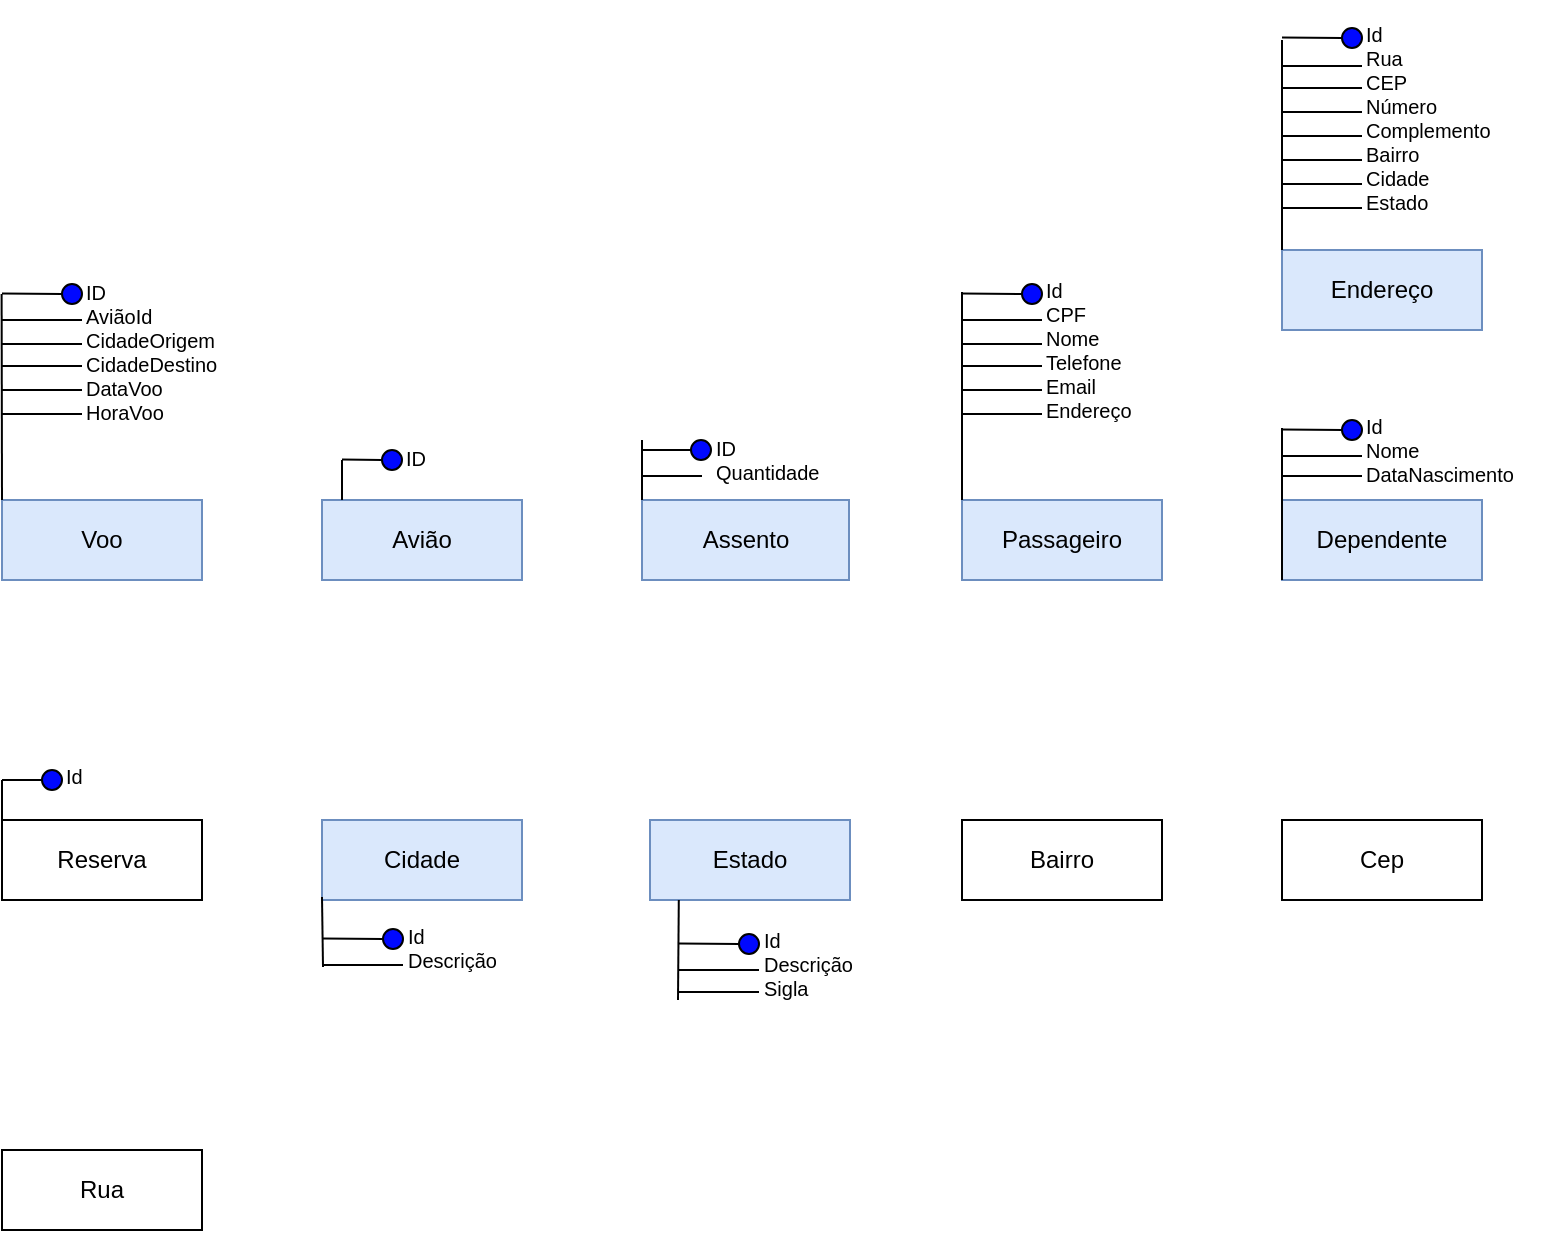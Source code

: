<mxfile version="21.0.6" type="github">
  <diagram name="Página-1" id="pJLwS6r93-qyTwOKSYF7">
    <mxGraphModel dx="545" dy="1492" grid="1" gridSize="10" guides="1" tooltips="1" connect="1" arrows="1" fold="1" page="1" pageScale="1" pageWidth="827" pageHeight="1169" math="0" shadow="0">
      <root>
        <mxCell id="0" />
        <mxCell id="1" parent="0" />
        <mxCell id="-N-F_lVAU-4jPlRG66jh-63" value="&lt;span style=&quot;white-space: pre;&quot;&gt;Id&lt;br/&gt;Descrição&lt;br&gt;Sigla&lt;br&gt;&lt;/span&gt;" style="text;strokeColor=none;fillColor=none;html=1;whiteSpace=wrap;verticalAlign=middle;overflow=hidden;fontSize=10;align=left;horizontal=1;spacingTop=4;" vertex="1" parent="1">
          <mxGeometry x="418.5" y="425" width="90" height="89" as="geometry" />
        </mxCell>
        <mxCell id="-N-F_lVAU-4jPlRG66jh-3" value="ID&lt;br&gt;AviãoId&lt;br&gt;&lt;span style=&quot;white-space: pre;&quot;&gt;CidadeOrigem&lt;br&gt;CidadeDestino&lt;br&gt;DataVoo&lt;br&gt;HoraVoo&lt;br&gt;&lt;/span&gt;" style="text;strokeColor=none;fillColor=none;html=1;whiteSpace=wrap;verticalAlign=middle;overflow=hidden;fontSize=10;align=left;" vertex="1" parent="1">
          <mxGeometry x="80" y="121" width="80" height="89" as="geometry" />
        </mxCell>
        <mxCell id="D5NF-Z73VtHgu1xgqP5V-6" value="Voo" style="whiteSpace=wrap;html=1;align=center;fillColor=#dae8fc;strokeColor=#6c8ebf;" parent="1" vertex="1">
          <mxGeometry x="40" y="240" width="100" height="40" as="geometry" />
        </mxCell>
        <mxCell id="D5NF-Z73VtHgu1xgqP5V-7" value="Assento" style="whiteSpace=wrap;html=1;align=center;fillStyle=solid;fillColor=#dae8fc;strokeColor=#6c8ebf;" parent="1" vertex="1">
          <mxGeometry x="360" y="240" width="103.5" height="40" as="geometry" />
        </mxCell>
        <mxCell id="D5NF-Z73VtHgu1xgqP5V-8" value="Avião" style="whiteSpace=wrap;html=1;align=center;fillColor=#dae8fc;strokeColor=#6c8ebf;" parent="1" vertex="1">
          <mxGeometry x="200" y="240" width="100" height="40" as="geometry" />
        </mxCell>
        <mxCell id="D5NF-Z73VtHgu1xgqP5V-9" value="Passageiro" style="whiteSpace=wrap;html=1;align=center;fillColor=#dae8fc;strokeColor=#6c8ebf;" parent="1" vertex="1">
          <mxGeometry x="520" y="240" width="100" height="40" as="geometry" />
        </mxCell>
        <mxCell id="D5NF-Z73VtHgu1xgqP5V-10" value="Dependente" style="whiteSpace=wrap;html=1;align=center;fillColor=#dae8fc;strokeColor=#6c8ebf;" parent="1" vertex="1">
          <mxGeometry x="680" y="240" width="100" height="40" as="geometry" />
        </mxCell>
        <mxCell id="D5NF-Z73VtHgu1xgqP5V-11" value="Reserva" style="whiteSpace=wrap;html=1;align=center;" parent="1" vertex="1">
          <mxGeometry x="40" y="400" width="100" height="40" as="geometry" />
        </mxCell>
        <mxCell id="D5NF-Z73VtHgu1xgqP5V-12" value="Cidade" style="whiteSpace=wrap;html=1;align=center;fillColor=#dae8fc;strokeColor=#6c8ebf;" parent="1" vertex="1">
          <mxGeometry x="200" y="400" width="100" height="40" as="geometry" />
        </mxCell>
        <mxCell id="D5NF-Z73VtHgu1xgqP5V-13" value="Estado" style="whiteSpace=wrap;html=1;align=center;fillColor=#dae8fc;strokeColor=#6c8ebf;" parent="1" vertex="1">
          <mxGeometry x="364" y="400" width="100" height="40" as="geometry" />
        </mxCell>
        <mxCell id="D5NF-Z73VtHgu1xgqP5V-14" value="Bairro" style="whiteSpace=wrap;html=1;align=center;" parent="1" vertex="1">
          <mxGeometry x="520" y="400" width="100" height="40" as="geometry" />
        </mxCell>
        <mxCell id="D5NF-Z73VtHgu1xgqP5V-15" value="Cep" style="whiteSpace=wrap;html=1;align=center;" parent="1" vertex="1">
          <mxGeometry x="680" y="400" width="100" height="40" as="geometry" />
        </mxCell>
        <mxCell id="D5NF-Z73VtHgu1xgqP5V-16" value="Rua" style="whiteSpace=wrap;html=1;align=center;" parent="1" vertex="1">
          <mxGeometry x="40" y="565" width="100" height="40" as="geometry" />
        </mxCell>
        <mxCell id="D5NF-Z73VtHgu1xgqP5V-18" value="" style="endArrow=none;html=1;rounded=0;exitX=0;exitY=0;exitDx=0;exitDy=0;" parent="1" edge="1" source="D5NF-Z73VtHgu1xgqP5V-6">
          <mxGeometry width="50" height="50" relative="1" as="geometry">
            <mxPoint x="39.81" y="237" as="sourcePoint" />
            <mxPoint x="39.81" y="137" as="targetPoint" />
          </mxGeometry>
        </mxCell>
        <mxCell id="-N-F_lVAU-4jPlRG66jh-5" value="" style="endArrow=none;html=1;rounded=0;startArrow=none;" edge="1" parent="1" source="-N-F_lVAU-4jPlRG66jh-4">
          <mxGeometry width="50" height="50" relative="1" as="geometry">
            <mxPoint x="40" y="136.8" as="sourcePoint" />
            <mxPoint x="80" y="136.8" as="targetPoint" />
          </mxGeometry>
        </mxCell>
        <mxCell id="-N-F_lVAU-4jPlRG66jh-8" value="" style="endArrow=none;html=1;rounded=0;" edge="1" parent="1">
          <mxGeometry width="50" height="50" relative="1" as="geometry">
            <mxPoint x="40" y="150" as="sourcePoint" />
            <mxPoint x="80" y="150" as="targetPoint" />
          </mxGeometry>
        </mxCell>
        <mxCell id="-N-F_lVAU-4jPlRG66jh-9" value="" style="endArrow=none;html=1;rounded=0;" edge="1" parent="1">
          <mxGeometry width="50" height="50" relative="1" as="geometry">
            <mxPoint x="40" y="162" as="sourcePoint" />
            <mxPoint x="80" y="162" as="targetPoint" />
          </mxGeometry>
        </mxCell>
        <mxCell id="-N-F_lVAU-4jPlRG66jh-10" value="" style="endArrow=none;html=1;rounded=0;" edge="1" parent="1">
          <mxGeometry width="50" height="50" relative="1" as="geometry">
            <mxPoint x="40" y="185" as="sourcePoint" />
            <mxPoint x="80" y="185" as="targetPoint" />
          </mxGeometry>
        </mxCell>
        <mxCell id="-N-F_lVAU-4jPlRG66jh-11" value="" style="endArrow=none;html=1;rounded=0;" edge="1" parent="1">
          <mxGeometry width="50" height="50" relative="1" as="geometry">
            <mxPoint x="40" y="173" as="sourcePoint" />
            <mxPoint x="80" y="173" as="targetPoint" />
          </mxGeometry>
        </mxCell>
        <mxCell id="-N-F_lVAU-4jPlRG66jh-12" value="" style="endArrow=none;html=1;rounded=0;" edge="1" parent="1">
          <mxGeometry width="50" height="50" relative="1" as="geometry">
            <mxPoint x="40" y="197" as="sourcePoint" />
            <mxPoint x="80" y="197" as="targetPoint" />
          </mxGeometry>
        </mxCell>
        <mxCell id="-N-F_lVAU-4jPlRG66jh-14" value="" style="endArrow=none;html=1;rounded=0;" edge="1" parent="1" target="-N-F_lVAU-4jPlRG66jh-4">
          <mxGeometry width="50" height="50" relative="1" as="geometry">
            <mxPoint x="40" y="136.8" as="sourcePoint" />
            <mxPoint x="80" y="136.8" as="targetPoint" />
          </mxGeometry>
        </mxCell>
        <mxCell id="-N-F_lVAU-4jPlRG66jh-4" value="" style="ellipse;whiteSpace=wrap;html=1;aspect=fixed;fillStyle=solid;fillColor=#0008FF;" vertex="1" parent="1">
          <mxGeometry x="70" y="132" width="10" height="10" as="geometry" />
        </mxCell>
        <mxCell id="-N-F_lVAU-4jPlRG66jh-21" value="" style="endArrow=none;html=1;rounded=0;" edge="1" parent="1">
          <mxGeometry width="50" height="50" relative="1" as="geometry">
            <mxPoint x="210" y="219.8" as="sourcePoint" />
            <mxPoint x="240" y="220" as="targetPoint" />
            <Array as="points">
              <mxPoint x="230" y="220" />
            </Array>
          </mxGeometry>
        </mxCell>
        <mxCell id="-N-F_lVAU-4jPlRG66jh-22" value="" style="ellipse;whiteSpace=wrap;html=1;aspect=fixed;fillStyle=solid;fillColor=#0008FF;" vertex="1" parent="1">
          <mxGeometry x="230" y="215" width="10" height="10" as="geometry" />
        </mxCell>
        <mxCell id="-N-F_lVAU-4jPlRG66jh-23" value="" style="endArrow=none;html=1;rounded=0;" edge="1" parent="1">
          <mxGeometry width="50" height="50" relative="1" as="geometry">
            <mxPoint x="210" y="240" as="sourcePoint" />
            <mxPoint x="210" y="220" as="targetPoint" />
          </mxGeometry>
        </mxCell>
        <mxCell id="-N-F_lVAU-4jPlRG66jh-24" value="ID&lt;span style=&quot;white-space: pre;&quot;&gt;&lt;br&gt;&lt;/span&gt;" style="text;strokeColor=none;fillColor=none;html=1;whiteSpace=wrap;verticalAlign=middle;overflow=hidden;fontSize=10;align=left;" vertex="1" parent="1">
          <mxGeometry x="239.5" y="174.5" width="80" height="89" as="geometry" />
        </mxCell>
        <mxCell id="-N-F_lVAU-4jPlRG66jh-25" value="ID&lt;br&gt;&lt;span style=&quot;white-space: pre;&quot;&gt;Quantidade&lt;br&gt;&lt;/span&gt;" style="text;strokeColor=none;fillColor=none;html=1;whiteSpace=wrap;verticalAlign=middle;overflow=hidden;fontSize=10;align=left;" vertex="1" parent="1">
          <mxGeometry x="394.5" y="175.5" width="80" height="89" as="geometry" />
        </mxCell>
        <mxCell id="-N-F_lVAU-4jPlRG66jh-27" value="" style="endArrow=none;html=1;rounded=0;" edge="1" parent="1">
          <mxGeometry width="50" height="50" relative="1" as="geometry">
            <mxPoint x="360" y="228" as="sourcePoint" />
            <mxPoint x="390" y="228" as="targetPoint" />
          </mxGeometry>
        </mxCell>
        <mxCell id="-N-F_lVAU-4jPlRG66jh-32" value="" style="endArrow=none;html=1;rounded=0;startArrow=none;" edge="1" parent="1" source="-N-F_lVAU-4jPlRG66jh-33">
          <mxGeometry width="50" height="50" relative="1" as="geometry">
            <mxPoint x="360" y="215" as="sourcePoint" />
            <mxPoint x="395" y="215" as="targetPoint" />
          </mxGeometry>
        </mxCell>
        <mxCell id="-N-F_lVAU-4jPlRG66jh-34" value="" style="endArrow=none;html=1;rounded=0;exitX=0;exitY=0;exitDx=0;exitDy=0;" edge="1" parent="1" source="D5NF-Z73VtHgu1xgqP5V-7">
          <mxGeometry width="50" height="50" relative="1" as="geometry">
            <mxPoint x="363.5" y="240" as="sourcePoint" />
            <mxPoint x="360" y="210" as="targetPoint" />
            <Array as="points">
              <mxPoint x="360" y="230" />
            </Array>
          </mxGeometry>
        </mxCell>
        <mxCell id="-N-F_lVAU-4jPlRG66jh-44" value="" style="endArrow=none;html=1;rounded=0;startArrow=none;" edge="1" source="-N-F_lVAU-4jPlRG66jh-50" parent="1">
          <mxGeometry width="50" height="50" relative="1" as="geometry">
            <mxPoint x="520" y="136.8" as="sourcePoint" />
            <mxPoint x="560" y="136.8" as="targetPoint" />
          </mxGeometry>
        </mxCell>
        <mxCell id="-N-F_lVAU-4jPlRG66jh-45" value="" style="endArrow=none;html=1;rounded=0;" edge="1" parent="1">
          <mxGeometry width="50" height="50" relative="1" as="geometry">
            <mxPoint x="520" y="150" as="sourcePoint" />
            <mxPoint x="560" y="150" as="targetPoint" />
          </mxGeometry>
        </mxCell>
        <mxCell id="-N-F_lVAU-4jPlRG66jh-46" value="" style="endArrow=none;html=1;rounded=0;" edge="1" parent="1">
          <mxGeometry width="50" height="50" relative="1" as="geometry">
            <mxPoint x="520" y="162" as="sourcePoint" />
            <mxPoint x="560" y="162" as="targetPoint" />
          </mxGeometry>
        </mxCell>
        <mxCell id="-N-F_lVAU-4jPlRG66jh-47" value="" style="endArrow=none;html=1;rounded=0;" edge="1" parent="1">
          <mxGeometry width="50" height="50" relative="1" as="geometry">
            <mxPoint x="520" y="185" as="sourcePoint" />
            <mxPoint x="560" y="185" as="targetPoint" />
          </mxGeometry>
        </mxCell>
        <mxCell id="-N-F_lVAU-4jPlRG66jh-48" value="" style="endArrow=none;html=1;rounded=0;" edge="1" parent="1">
          <mxGeometry width="50" height="50" relative="1" as="geometry">
            <mxPoint x="520" y="173" as="sourcePoint" />
            <mxPoint x="560" y="173" as="targetPoint" />
          </mxGeometry>
        </mxCell>
        <mxCell id="-N-F_lVAU-4jPlRG66jh-49" value="" style="endArrow=none;html=1;rounded=0;" edge="1" target="-N-F_lVAU-4jPlRG66jh-50" parent="1">
          <mxGeometry width="50" height="50" relative="1" as="geometry">
            <mxPoint x="520" y="136.8" as="sourcePoint" />
            <mxPoint x="560" y="136.8" as="targetPoint" />
          </mxGeometry>
        </mxCell>
        <mxCell id="-N-F_lVAU-4jPlRG66jh-50" value="" style="ellipse;whiteSpace=wrap;html=1;aspect=fixed;fillStyle=solid;fillColor=#0008FF;" vertex="1" parent="1">
          <mxGeometry x="550" y="132" width="10" height="10" as="geometry" />
        </mxCell>
        <mxCell id="-N-F_lVAU-4jPlRG66jh-52" value="" style="endArrow=none;html=1;rounded=0;" edge="1" parent="1">
          <mxGeometry width="50" height="50" relative="1" as="geometry">
            <mxPoint x="520" y="240" as="sourcePoint" />
            <mxPoint x="520" y="136" as="targetPoint" />
          </mxGeometry>
        </mxCell>
        <mxCell id="-N-F_lVAU-4jPlRG66jh-54" value="&lt;span style=&quot;white-space: pre;&quot;&gt;Id&lt;br/&gt;CPF&lt;/span&gt;&lt;br&gt;&lt;span style=&quot;white-space: pre;&quot;&gt;Nome&lt;/span&gt;&lt;br&gt;&lt;span style=&quot;white-space: pre;&quot;&gt;Telefone&lt;/span&gt;&lt;br&gt;&lt;span style=&quot;white-space: pre;&quot;&gt;Email&lt;/span&gt;&lt;br&gt;&lt;span style=&quot;white-space: pre;&quot;&gt;Endereço&lt;/span&gt;" style="text;strokeColor=none;fillColor=none;html=1;whiteSpace=wrap;verticalAlign=middle;overflow=hidden;fontSize=10;align=left;" vertex="1" parent="1">
          <mxGeometry x="560" y="120" width="90" height="89" as="geometry" />
        </mxCell>
        <mxCell id="-N-F_lVAU-4jPlRG66jh-55" value="" style="endArrow=none;html=1;rounded=0;startArrow=none;" edge="1" source="-N-F_lVAU-4jPlRG66jh-61" parent="1">
          <mxGeometry width="50" height="50" relative="1" as="geometry">
            <mxPoint x="378.5" y="461.8" as="sourcePoint" />
            <mxPoint x="418.5" y="461.8" as="targetPoint" />
          </mxGeometry>
        </mxCell>
        <mxCell id="-N-F_lVAU-4jPlRG66jh-56" value="" style="endArrow=none;html=1;rounded=0;" edge="1" parent="1">
          <mxGeometry width="50" height="50" relative="1" as="geometry">
            <mxPoint x="378.5" y="475" as="sourcePoint" />
            <mxPoint x="418.5" y="475" as="targetPoint" />
            <Array as="points" />
          </mxGeometry>
        </mxCell>
        <mxCell id="-N-F_lVAU-4jPlRG66jh-60" value="" style="endArrow=none;html=1;rounded=0;" edge="1" target="-N-F_lVAU-4jPlRG66jh-61" parent="1">
          <mxGeometry width="50" height="50" relative="1" as="geometry">
            <mxPoint x="378.5" y="461.8" as="sourcePoint" />
            <mxPoint x="418.5" y="461.8" as="targetPoint" />
          </mxGeometry>
        </mxCell>
        <mxCell id="-N-F_lVAU-4jPlRG66jh-61" value="" style="ellipse;whiteSpace=wrap;html=1;aspect=fixed;fillStyle=solid;fillColor=#0008FF;" vertex="1" parent="1">
          <mxGeometry x="408.5" y="457" width="10" height="10" as="geometry" />
        </mxCell>
        <mxCell id="-N-F_lVAU-4jPlRG66jh-62" value="" style="endArrow=none;html=1;rounded=0;entryX=0.144;entryY=1.025;entryDx=0;entryDy=0;entryPerimeter=0;" edge="1" parent="1">
          <mxGeometry width="50" height="50" relative="1" as="geometry">
            <mxPoint x="378" y="490" as="sourcePoint" />
            <mxPoint x="378.4" y="440" as="targetPoint" />
          </mxGeometry>
        </mxCell>
        <mxCell id="-N-F_lVAU-4jPlRG66jh-66" value="Endereço" style="whiteSpace=wrap;html=1;align=center;fillColor=#dae8fc;strokeColor=#6c8ebf;" vertex="1" parent="1">
          <mxGeometry x="680" y="115" width="100" height="40" as="geometry" />
        </mxCell>
        <mxCell id="-N-F_lVAU-4jPlRG66jh-67" value="" style="endArrow=none;html=1;rounded=0;startArrow=none;" edge="1" source="-N-F_lVAU-4jPlRG66jh-73" parent="1">
          <mxGeometry width="50" height="50" relative="1" as="geometry">
            <mxPoint x="680" y="11.8" as="sourcePoint" />
            <mxPoint x="720" y="11.8" as="targetPoint" />
          </mxGeometry>
        </mxCell>
        <mxCell id="-N-F_lVAU-4jPlRG66jh-68" value="" style="endArrow=none;html=1;rounded=0;" edge="1" parent="1">
          <mxGeometry width="50" height="50" relative="1" as="geometry">
            <mxPoint x="680" y="23" as="sourcePoint" />
            <mxPoint x="720" y="23" as="targetPoint" />
          </mxGeometry>
        </mxCell>
        <mxCell id="-N-F_lVAU-4jPlRG66jh-69" value="" style="endArrow=none;html=1;rounded=0;" edge="1" parent="1">
          <mxGeometry width="50" height="50" relative="1" as="geometry">
            <mxPoint x="680" y="34" as="sourcePoint" />
            <mxPoint x="720" y="34" as="targetPoint" />
          </mxGeometry>
        </mxCell>
        <mxCell id="-N-F_lVAU-4jPlRG66jh-70" value="" style="endArrow=none;html=1;rounded=0;" edge="1" parent="1">
          <mxGeometry width="50" height="50" relative="1" as="geometry">
            <mxPoint x="680" y="58" as="sourcePoint" />
            <mxPoint x="720" y="58" as="targetPoint" />
          </mxGeometry>
        </mxCell>
        <mxCell id="-N-F_lVAU-4jPlRG66jh-71" value="" style="endArrow=none;html=1;rounded=0;" edge="1" parent="1">
          <mxGeometry width="50" height="50" relative="1" as="geometry">
            <mxPoint x="680" y="46" as="sourcePoint" />
            <mxPoint x="720" y="46" as="targetPoint" />
          </mxGeometry>
        </mxCell>
        <mxCell id="-N-F_lVAU-4jPlRG66jh-72" value="" style="endArrow=none;html=1;rounded=0;" edge="1" parent="1">
          <mxGeometry width="50" height="50" relative="1" as="geometry">
            <mxPoint x="680" y="8.8" as="sourcePoint" />
            <mxPoint x="710" y="9" as="targetPoint" />
          </mxGeometry>
        </mxCell>
        <mxCell id="-N-F_lVAU-4jPlRG66jh-73" value="" style="ellipse;whiteSpace=wrap;html=1;aspect=fixed;fillStyle=solid;fillColor=#0008FF;" vertex="1" parent="1">
          <mxGeometry x="710" y="4" width="10" height="10" as="geometry" />
        </mxCell>
        <mxCell id="-N-F_lVAU-4jPlRG66jh-74" value="" style="endArrow=none;html=1;rounded=0;" edge="1" parent="1">
          <mxGeometry width="50" height="50" relative="1" as="geometry">
            <mxPoint x="680" y="115" as="sourcePoint" />
            <mxPoint x="680" y="10" as="targetPoint" />
          </mxGeometry>
        </mxCell>
        <mxCell id="-N-F_lVAU-4jPlRG66jh-75" value="&lt;span style=&quot;white-space: pre;&quot;&gt;Id&lt;br&gt;Rua&lt;br&gt;CEP&lt;br&gt;Número&lt;/span&gt;&lt;br&gt;&lt;span style=&quot;white-space: pre;&quot;&gt;Complemento&lt;/span&gt;&lt;br&gt;&lt;span style=&quot;white-space: pre;&quot;&gt;Bairro&lt;/span&gt;&lt;span style=&quot;white-space: pre;&quot;&gt;&lt;br&gt;Cidade&lt;br&gt;Estado&lt;br&gt;&lt;/span&gt;" style="text;strokeColor=none;fillColor=none;html=1;whiteSpace=wrap;verticalAlign=middle;overflow=hidden;fontSize=10;align=left;" vertex="1" parent="1">
          <mxGeometry x="720" y="-10" width="90" height="118" as="geometry" />
        </mxCell>
        <mxCell id="-N-F_lVAU-4jPlRG66jh-76" value="" style="endArrow=none;html=1;rounded=0;" edge="1" parent="1">
          <mxGeometry width="50" height="50" relative="1" as="geometry">
            <mxPoint x="680" y="82" as="sourcePoint" />
            <mxPoint x="720" y="82" as="targetPoint" />
          </mxGeometry>
        </mxCell>
        <mxCell id="-N-F_lVAU-4jPlRG66jh-77" value="" style="endArrow=none;html=1;rounded=0;" edge="1" parent="1">
          <mxGeometry width="50" height="50" relative="1" as="geometry">
            <mxPoint x="680" y="70" as="sourcePoint" />
            <mxPoint x="720" y="70" as="targetPoint" />
          </mxGeometry>
        </mxCell>
        <mxCell id="-N-F_lVAU-4jPlRG66jh-78" value="Id&lt;br&gt;Nome&lt;br&gt;&lt;span style=&quot;white-space: pre;&quot;&gt;DataNascimento&lt;br&gt;&lt;/span&gt;" style="text;strokeColor=none;fillColor=none;html=1;whiteSpace=wrap;verticalAlign=middle;overflow=hidden;fontSize=10;align=left;" vertex="1" parent="1">
          <mxGeometry x="720" y="170.5" width="80" height="89" as="geometry" />
        </mxCell>
        <mxCell id="-N-F_lVAU-4jPlRG66jh-79" value="" style="endArrow=none;html=1;rounded=0;" edge="1" parent="1">
          <mxGeometry width="50" height="50" relative="1" as="geometry">
            <mxPoint x="680" y="204.8" as="sourcePoint" />
            <mxPoint x="710.5" y="205" as="targetPoint" />
          </mxGeometry>
        </mxCell>
        <mxCell id="-N-F_lVAU-4jPlRG66jh-80" value="" style="endArrow=none;html=1;rounded=0;" edge="1" parent="1">
          <mxGeometry width="50" height="50" relative="1" as="geometry">
            <mxPoint x="680" y="218" as="sourcePoint" />
            <mxPoint x="720" y="218" as="targetPoint" />
          </mxGeometry>
        </mxCell>
        <mxCell id="-N-F_lVAU-4jPlRG66jh-81" value="" style="endArrow=none;html=1;rounded=0;" edge="1" parent="1">
          <mxGeometry width="50" height="50" relative="1" as="geometry">
            <mxPoint x="680" y="280" as="sourcePoint" />
            <mxPoint x="680" y="204" as="targetPoint" />
          </mxGeometry>
        </mxCell>
        <mxCell id="-N-F_lVAU-4jPlRG66jh-82" value="" style="ellipse;whiteSpace=wrap;html=1;aspect=fixed;fillStyle=solid;fillColor=#0008FF;" vertex="1" parent="1">
          <mxGeometry x="710" y="200" width="10" height="10" as="geometry" />
        </mxCell>
        <mxCell id="-N-F_lVAU-4jPlRG66jh-83" value="" style="endArrow=none;html=1;rounded=0;startArrow=none;" edge="1" source="-N-F_lVAU-4jPlRG66jh-86" parent="1">
          <mxGeometry width="50" height="50" relative="1" as="geometry">
            <mxPoint x="200.5" y="459.3" as="sourcePoint" />
            <mxPoint x="240.5" y="459.3" as="targetPoint" />
          </mxGeometry>
        </mxCell>
        <mxCell id="-N-F_lVAU-4jPlRG66jh-84" value="" style="endArrow=none;html=1;rounded=0;" edge="1" parent="1">
          <mxGeometry width="50" height="50" relative="1" as="geometry">
            <mxPoint x="200.5" y="472.5" as="sourcePoint" />
            <mxPoint x="240.5" y="472.5" as="targetPoint" />
            <Array as="points" />
          </mxGeometry>
        </mxCell>
        <mxCell id="-N-F_lVAU-4jPlRG66jh-85" value="" style="endArrow=none;html=1;rounded=0;" edge="1" target="-N-F_lVAU-4jPlRG66jh-86" parent="1">
          <mxGeometry width="50" height="50" relative="1" as="geometry">
            <mxPoint x="200.5" y="459.3" as="sourcePoint" />
            <mxPoint x="240.5" y="459.3" as="targetPoint" />
          </mxGeometry>
        </mxCell>
        <mxCell id="-N-F_lVAU-4jPlRG66jh-86" value="" style="ellipse;whiteSpace=wrap;html=1;aspect=fixed;fillStyle=solid;fillColor=#0008FF;" vertex="1" parent="1">
          <mxGeometry x="230.5" y="454.5" width="10" height="10" as="geometry" />
        </mxCell>
        <mxCell id="-N-F_lVAU-4jPlRG66jh-87" value="&lt;span style=&quot;white-space: pre;&quot;&gt;Id&lt;br/&gt;Descrição&lt;br&gt;&lt;/span&gt;" style="text;strokeColor=none;fillColor=none;html=1;whiteSpace=wrap;verticalAlign=middle;overflow=hidden;fontSize=10;align=left;horizontal=1;spacingTop=4;" vertex="1" parent="1">
          <mxGeometry x="240.5" y="417.5" width="90" height="89" as="geometry" />
        </mxCell>
        <mxCell id="-N-F_lVAU-4jPlRG66jh-88" value="" style="endArrow=none;html=1;rounded=0;entryX=0.144;entryY=1.025;entryDx=0;entryDy=0;entryPerimeter=0;" edge="1" parent="1">
          <mxGeometry width="50" height="50" relative="1" as="geometry">
            <mxPoint x="200.5" y="473.5" as="sourcePoint" />
            <mxPoint x="200" y="438.5" as="targetPoint" />
          </mxGeometry>
        </mxCell>
        <mxCell id="-N-F_lVAU-4jPlRG66jh-92" value="" style="endArrow=none;html=1;rounded=0;startArrow=none;" edge="1" parent="1" source="-N-F_lVAU-4jPlRG66jh-97">
          <mxGeometry width="50" height="50" relative="1" as="geometry">
            <mxPoint x="40" y="380" as="sourcePoint" />
            <mxPoint x="70" y="380.2" as="targetPoint" />
            <Array as="points">
              <mxPoint x="60" y="380.2" />
            </Array>
          </mxGeometry>
        </mxCell>
        <mxCell id="-N-F_lVAU-4jPlRG66jh-96" value="" style="endArrow=none;html=1;rounded=0;" edge="1" parent="1">
          <mxGeometry width="50" height="50" relative="1" as="geometry">
            <mxPoint x="40" y="400" as="sourcePoint" />
            <mxPoint x="40" y="380" as="targetPoint" />
          </mxGeometry>
        </mxCell>
        <mxCell id="-N-F_lVAU-4jPlRG66jh-98" value="" style="endArrow=none;html=1;rounded=0;" edge="1" parent="1" target="-N-F_lVAU-4jPlRG66jh-97">
          <mxGeometry width="50" height="50" relative="1" as="geometry">
            <mxPoint x="40" y="380" as="sourcePoint" />
            <mxPoint x="70" y="380.2" as="targetPoint" />
            <Array as="points" />
          </mxGeometry>
        </mxCell>
        <mxCell id="-N-F_lVAU-4jPlRG66jh-97" value="" style="ellipse;whiteSpace=wrap;html=1;aspect=fixed;fillStyle=solid;fillColor=#0008FF;" vertex="1" parent="1">
          <mxGeometry x="60" y="375" width="10" height="10" as="geometry" />
        </mxCell>
        <mxCell id="-N-F_lVAU-4jPlRG66jh-99" value="&lt;span style=&quot;white-space: pre;&quot;&gt;Id&lt;br&gt;&lt;/span&gt;" style="text;strokeColor=none;fillColor=none;html=1;whiteSpace=wrap;verticalAlign=middle;overflow=hidden;fontSize=10;align=left;horizontal=1;spacingTop=4;" vertex="1" parent="1">
          <mxGeometry x="70" y="331.5" width="90" height="89" as="geometry" />
        </mxCell>
        <mxCell id="-N-F_lVAU-4jPlRG66jh-100" value="" style="endArrow=none;html=1;rounded=0;" edge="1" parent="1" target="-N-F_lVAU-4jPlRG66jh-33">
          <mxGeometry width="50" height="50" relative="1" as="geometry">
            <mxPoint x="360" y="215" as="sourcePoint" />
            <mxPoint x="395" y="215" as="targetPoint" />
          </mxGeometry>
        </mxCell>
        <mxCell id="-N-F_lVAU-4jPlRG66jh-33" value="" style="ellipse;whiteSpace=wrap;html=1;aspect=fixed;fillStyle=solid;fillColor=#0008FF;" vertex="1" parent="1">
          <mxGeometry x="384.5" y="210" width="10" height="10" as="geometry" />
        </mxCell>
        <mxCell id="-N-F_lVAU-4jPlRG66jh-101" value="" style="endArrow=none;html=1;rounded=0;" edge="1" parent="1">
          <mxGeometry width="50" height="50" relative="1" as="geometry">
            <mxPoint x="680" y="94" as="sourcePoint" />
            <mxPoint x="720" y="94" as="targetPoint" />
          </mxGeometry>
        </mxCell>
        <mxCell id="-N-F_lVAU-4jPlRG66jh-103" value="" style="endArrow=none;html=1;rounded=0;" edge="1" parent="1">
          <mxGeometry width="50" height="50" relative="1" as="geometry">
            <mxPoint x="520" y="197" as="sourcePoint" />
            <mxPoint x="560" y="197" as="targetPoint" />
          </mxGeometry>
        </mxCell>
        <mxCell id="-N-F_lVAU-4jPlRG66jh-104" value="" style="endArrow=none;html=1;rounded=0;" edge="1" parent="1">
          <mxGeometry width="50" height="50" relative="1" as="geometry">
            <mxPoint x="680" y="228" as="sourcePoint" />
            <mxPoint x="720" y="228" as="targetPoint" />
          </mxGeometry>
        </mxCell>
        <mxCell id="-N-F_lVAU-4jPlRG66jh-106" value="" style="endArrow=none;html=1;rounded=0;" edge="1" parent="1">
          <mxGeometry width="50" height="50" relative="1" as="geometry">
            <mxPoint x="378.5" y="486" as="sourcePoint" />
            <mxPoint x="418.5" y="486" as="targetPoint" />
            <Array as="points" />
          </mxGeometry>
        </mxCell>
      </root>
    </mxGraphModel>
  </diagram>
</mxfile>
